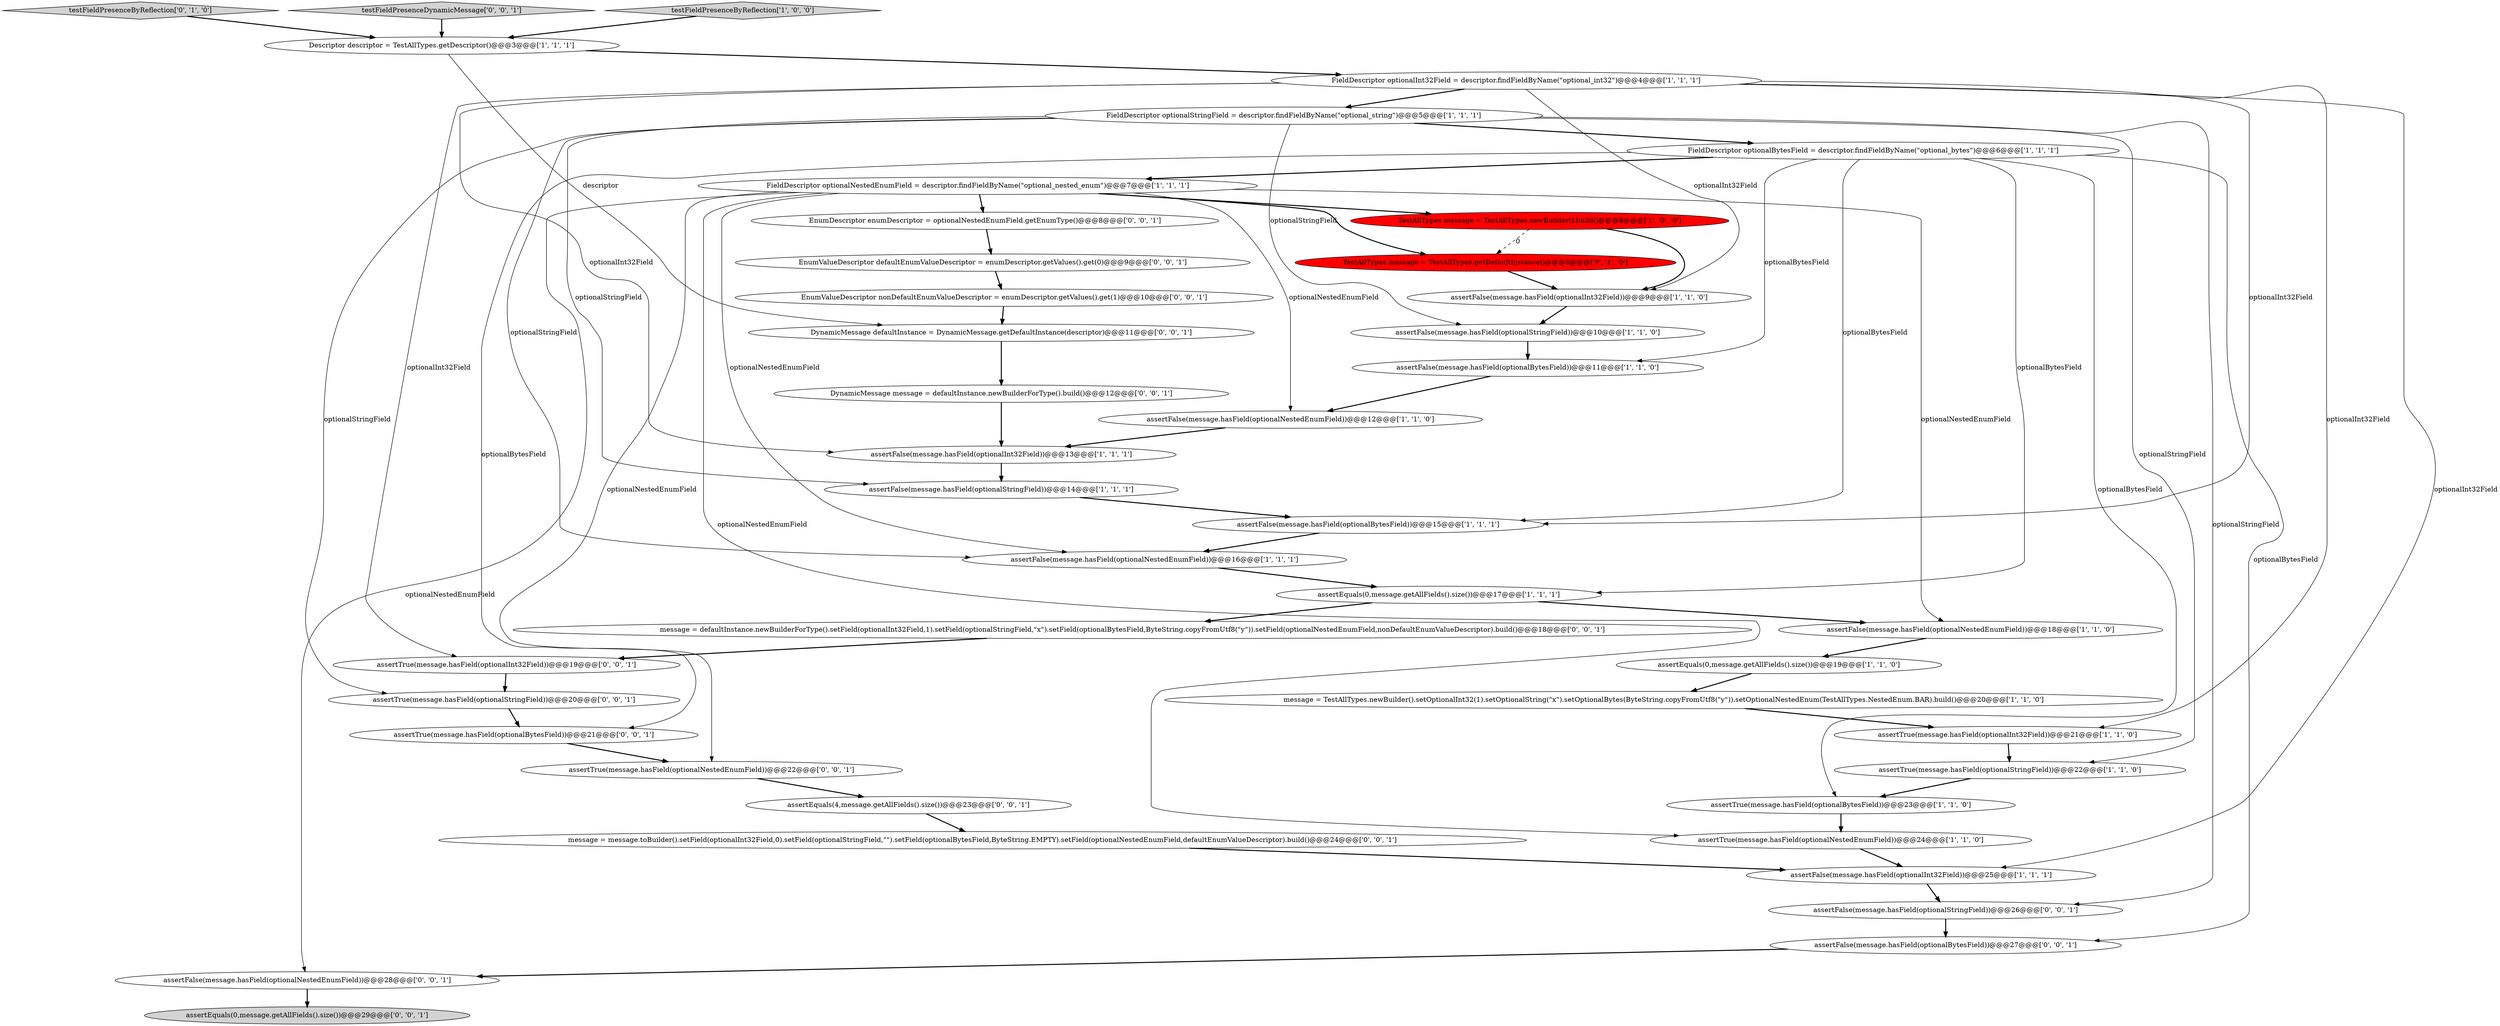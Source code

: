 digraph {
8 [style = filled, label = "assertTrue(message.hasField(optionalStringField))@@@22@@@['1', '1', '0']", fillcolor = white, shape = ellipse image = "AAA0AAABBB1BBB"];
33 [style = filled, label = "EnumDescriptor enumDescriptor = optionalNestedEnumField.getEnumType()@@@8@@@['0', '0', '1']", fillcolor = white, shape = ellipse image = "AAA0AAABBB3BBB"];
15 [style = filled, label = "FieldDescriptor optionalNestedEnumField = descriptor.findFieldByName(\"optional_nested_enum\")@@@7@@@['1', '1', '1']", fillcolor = white, shape = ellipse image = "AAA0AAABBB1BBB"];
13 [style = filled, label = "assertFalse(message.hasField(optionalStringField))@@@10@@@['1', '1', '0']", fillcolor = white, shape = ellipse image = "AAA0AAABBB1BBB"];
12 [style = filled, label = "assertTrue(message.hasField(optionalInt32Field))@@@21@@@['1', '1', '0']", fillcolor = white, shape = ellipse image = "AAA0AAABBB1BBB"];
28 [style = filled, label = "EnumValueDescriptor defaultEnumValueDescriptor = enumDescriptor.getValues().get(0)@@@9@@@['0', '0', '1']", fillcolor = white, shape = ellipse image = "AAA0AAABBB3BBB"];
24 [style = filled, label = "testFieldPresenceByReflection['0', '1', '0']", fillcolor = lightgray, shape = diamond image = "AAA0AAABBB2BBB"];
17 [style = filled, label = "assertFalse(message.hasField(optionalBytesField))@@@11@@@['1', '1', '0']", fillcolor = white, shape = ellipse image = "AAA0AAABBB1BBB"];
11 [style = filled, label = "assertFalse(message.hasField(optionalInt32Field))@@@25@@@['1', '1', '1']", fillcolor = white, shape = ellipse image = "AAA0AAABBB1BBB"];
25 [style = filled, label = "TestAllTypes message = TestAllTypes.getDefaultInstance()@@@8@@@['0', '1', '0']", fillcolor = red, shape = ellipse image = "AAA1AAABBB2BBB"];
35 [style = filled, label = "EnumValueDescriptor nonDefaultEnumValueDescriptor = enumDescriptor.getValues().get(1)@@@10@@@['0', '0', '1']", fillcolor = white, shape = ellipse image = "AAA0AAABBB3BBB"];
5 [style = filled, label = "FieldDescriptor optionalInt32Field = descriptor.findFieldByName(\"optional_int32\")@@@4@@@['1', '1', '1']", fillcolor = white, shape = ellipse image = "AAA0AAABBB1BBB"];
37 [style = filled, label = "assertEquals(4,message.getAllFields().size())@@@23@@@['0', '0', '1']", fillcolor = white, shape = ellipse image = "AAA0AAABBB3BBB"];
38 [style = filled, label = "assertFalse(message.hasField(optionalNestedEnumField))@@@28@@@['0', '0', '1']", fillcolor = white, shape = ellipse image = "AAA0AAABBB3BBB"];
10 [style = filled, label = "assertEquals(0,message.getAllFields().size())@@@17@@@['1', '1', '1']", fillcolor = white, shape = ellipse image = "AAA0AAABBB1BBB"];
40 [style = filled, label = "DynamicMessage message = defaultInstance.newBuilderForType().build()@@@12@@@['0', '0', '1']", fillcolor = white, shape = ellipse image = "AAA0AAABBB3BBB"];
1 [style = filled, label = "assertFalse(message.hasField(optionalInt32Field))@@@9@@@['1', '1', '0']", fillcolor = white, shape = ellipse image = "AAA0AAABBB1BBB"];
21 [style = filled, label = "assertFalse(message.hasField(optionalNestedEnumField))@@@12@@@['1', '1', '0']", fillcolor = white, shape = ellipse image = "AAA0AAABBB1BBB"];
18 [style = filled, label = "assertFalse(message.hasField(optionalNestedEnumField))@@@16@@@['1', '1', '1']", fillcolor = white, shape = ellipse image = "AAA0AAABBB1BBB"];
27 [style = filled, label = "assertTrue(message.hasField(optionalInt32Field))@@@19@@@['0', '0', '1']", fillcolor = white, shape = ellipse image = "AAA0AAABBB3BBB"];
20 [style = filled, label = "TestAllTypes message = TestAllTypes.newBuilder().build()@@@8@@@['1', '0', '0']", fillcolor = red, shape = ellipse image = "AAA1AAABBB1BBB"];
39 [style = filled, label = "testFieldPresenceDynamicMessage['0', '0', '1']", fillcolor = lightgray, shape = diamond image = "AAA0AAABBB3BBB"];
23 [style = filled, label = "Descriptor descriptor = TestAllTypes.getDescriptor()@@@3@@@['1', '1', '1']", fillcolor = white, shape = ellipse image = "AAA0AAABBB1BBB"];
3 [style = filled, label = "assertFalse(message.hasField(optionalStringField))@@@14@@@['1', '1', '1']", fillcolor = white, shape = ellipse image = "AAA0AAABBB1BBB"];
14 [style = filled, label = "FieldDescriptor optionalBytesField = descriptor.findFieldByName(\"optional_bytes\")@@@6@@@['1', '1', '1']", fillcolor = white, shape = ellipse image = "AAA0AAABBB1BBB"];
34 [style = filled, label = "assertEquals(0,message.getAllFields().size())@@@29@@@['0', '0', '1']", fillcolor = lightgray, shape = ellipse image = "AAA0AAABBB3BBB"];
32 [style = filled, label = "assertFalse(message.hasField(optionalStringField))@@@26@@@['0', '0', '1']", fillcolor = white, shape = ellipse image = "AAA0AAABBB3BBB"];
36 [style = filled, label = "message = message.toBuilder().setField(optionalInt32Field,0).setField(optionalStringField,\"\").setField(optionalBytesField,ByteString.EMPTY).setField(optionalNestedEnumField,defaultEnumValueDescriptor).build()@@@24@@@['0', '0', '1']", fillcolor = white, shape = ellipse image = "AAA0AAABBB3BBB"];
29 [style = filled, label = "DynamicMessage defaultInstance = DynamicMessage.getDefaultInstance(descriptor)@@@11@@@['0', '0', '1']", fillcolor = white, shape = ellipse image = "AAA0AAABBB3BBB"];
22 [style = filled, label = "message = TestAllTypes.newBuilder().setOptionalInt32(1).setOptionalString(\"x\").setOptionalBytes(ByteString.copyFromUtf8(\"y\")).setOptionalNestedEnum(TestAllTypes.NestedEnum.BAR).build()@@@20@@@['1', '1', '0']", fillcolor = white, shape = ellipse image = "AAA0AAABBB1BBB"];
16 [style = filled, label = "assertTrue(message.hasField(optionalNestedEnumField))@@@24@@@['1', '1', '0']", fillcolor = white, shape = ellipse image = "AAA0AAABBB1BBB"];
41 [style = filled, label = "message = defaultInstance.newBuilderForType().setField(optionalInt32Field,1).setField(optionalStringField,\"x\").setField(optionalBytesField,ByteString.copyFromUtf8(\"y\")).setField(optionalNestedEnumField,nonDefaultEnumValueDescriptor).build()@@@18@@@['0', '0', '1']", fillcolor = white, shape = ellipse image = "AAA0AAABBB3BBB"];
42 [style = filled, label = "assertTrue(message.hasField(optionalBytesField))@@@21@@@['0', '0', '1']", fillcolor = white, shape = ellipse image = "AAA0AAABBB3BBB"];
4 [style = filled, label = "assertFalse(message.hasField(optionalBytesField))@@@15@@@['1', '1', '1']", fillcolor = white, shape = ellipse image = "AAA0AAABBB1BBB"];
30 [style = filled, label = "assertTrue(message.hasField(optionalStringField))@@@20@@@['0', '0', '1']", fillcolor = white, shape = ellipse image = "AAA0AAABBB3BBB"];
31 [style = filled, label = "assertTrue(message.hasField(optionalNestedEnumField))@@@22@@@['0', '0', '1']", fillcolor = white, shape = ellipse image = "AAA0AAABBB3BBB"];
2 [style = filled, label = "assertTrue(message.hasField(optionalBytesField))@@@23@@@['1', '1', '0']", fillcolor = white, shape = ellipse image = "AAA0AAABBB1BBB"];
7 [style = filled, label = "assertFalse(message.hasField(optionalNestedEnumField))@@@18@@@['1', '1', '0']", fillcolor = white, shape = ellipse image = "AAA0AAABBB1BBB"];
0 [style = filled, label = "FieldDescriptor optionalStringField = descriptor.findFieldByName(\"optional_string\")@@@5@@@['1', '1', '1']", fillcolor = white, shape = ellipse image = "AAA0AAABBB1BBB"];
26 [style = filled, label = "assertFalse(message.hasField(optionalBytesField))@@@27@@@['0', '0', '1']", fillcolor = white, shape = ellipse image = "AAA0AAABBB3BBB"];
9 [style = filled, label = "assertFalse(message.hasField(optionalInt32Field))@@@13@@@['1', '1', '1']", fillcolor = white, shape = ellipse image = "AAA0AAABBB1BBB"];
6 [style = filled, label = "testFieldPresenceByReflection['1', '0', '0']", fillcolor = lightgray, shape = diamond image = "AAA0AAABBB1BBB"];
19 [style = filled, label = "assertEquals(0,message.getAllFields().size())@@@19@@@['1', '1', '0']", fillcolor = white, shape = ellipse image = "AAA0AAABBB1BBB"];
5->9 [style = solid, label="optionalInt32Field"];
31->37 [style = bold, label=""];
23->29 [style = solid, label="descriptor"];
5->27 [style = solid, label="optionalInt32Field"];
25->1 [style = bold, label=""];
16->11 [style = bold, label=""];
35->29 [style = bold, label=""];
23->5 [style = bold, label=""];
41->27 [style = bold, label=""];
37->36 [style = bold, label=""];
15->25 [style = bold, label=""];
5->4 [style = solid, label="optionalInt32Field"];
6->23 [style = bold, label=""];
14->26 [style = solid, label="optionalBytesField"];
33->28 [style = bold, label=""];
27->30 [style = bold, label=""];
30->42 [style = bold, label=""];
15->7 [style = solid, label="optionalNestedEnumField"];
14->4 [style = solid, label="optionalBytesField"];
4->18 [style = bold, label=""];
40->9 [style = bold, label=""];
42->31 [style = bold, label=""];
11->32 [style = bold, label=""];
0->3 [style = solid, label="optionalStringField"];
20->1 [style = bold, label=""];
0->18 [style = solid, label="optionalStringField"];
0->30 [style = solid, label="optionalStringField"];
14->42 [style = solid, label="optionalBytesField"];
10->41 [style = bold, label=""];
3->4 [style = bold, label=""];
1->13 [style = bold, label=""];
10->7 [style = bold, label=""];
36->11 [style = bold, label=""];
32->26 [style = bold, label=""];
0->13 [style = solid, label="optionalStringField"];
14->10 [style = solid, label="optionalBytesField"];
14->2 [style = solid, label="optionalBytesField"];
15->18 [style = solid, label="optionalNestedEnumField"];
26->38 [style = bold, label=""];
5->12 [style = solid, label="optionalInt32Field"];
13->17 [style = bold, label=""];
28->35 [style = bold, label=""];
0->14 [style = bold, label=""];
21->9 [style = bold, label=""];
15->31 [style = solid, label="optionalNestedEnumField"];
18->10 [style = bold, label=""];
5->0 [style = bold, label=""];
8->2 [style = bold, label=""];
20->25 [style = dashed, label="0"];
12->8 [style = bold, label=""];
15->20 [style = bold, label=""];
22->12 [style = bold, label=""];
15->21 [style = solid, label="optionalNestedEnumField"];
39->23 [style = bold, label=""];
38->34 [style = bold, label=""];
0->32 [style = solid, label="optionalStringField"];
9->3 [style = bold, label=""];
29->40 [style = bold, label=""];
14->15 [style = bold, label=""];
15->16 [style = solid, label="optionalNestedEnumField"];
5->1 [style = solid, label="optionalInt32Field"];
7->19 [style = bold, label=""];
17->21 [style = bold, label=""];
19->22 [style = bold, label=""];
14->17 [style = solid, label="optionalBytesField"];
5->11 [style = solid, label="optionalInt32Field"];
15->38 [style = solid, label="optionalNestedEnumField"];
15->33 [style = bold, label=""];
0->8 [style = solid, label="optionalStringField"];
24->23 [style = bold, label=""];
2->16 [style = bold, label=""];
}
